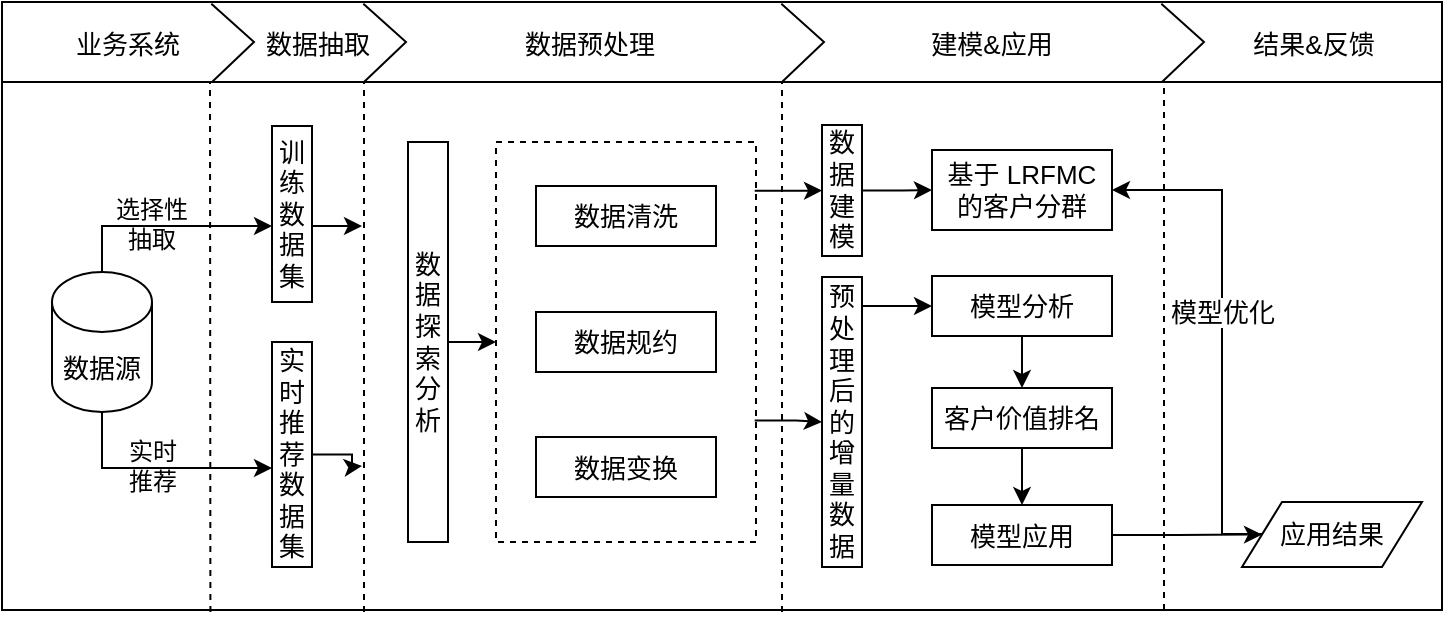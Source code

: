 <mxfile version="14.6.12" type="github">
  <diagram id="9iguRytOefzGohgwrTXt" name="第 1 页">
    <mxGraphModel dx="677" dy="336" grid="1" gridSize="10" guides="1" tooltips="1" connect="1" arrows="1" fold="1" page="1" pageScale="1" pageWidth="1169" pageHeight="827" math="0" shadow="0">
      <root>
        <mxCell id="0" />
        <mxCell id="1" parent="0" />
        <mxCell id="qNz3XhrPnHH5gYZnNce--1" value="" style="rounded=0;whiteSpace=wrap;html=1;fontSize=14;" vertex="1" parent="1">
          <mxGeometry x="70" y="110" width="720" height="304" as="geometry" />
        </mxCell>
        <mxCell id="qNz3XhrPnHH5gYZnNce--2" style="edgeStyle=orthogonalEdgeStyle;rounded=0;orthogonalLoop=1;jettySize=auto;html=1;exitX=0.5;exitY=0;exitDx=0;exitDy=0;exitPerimeter=0;" edge="1" parent="1" source="qNz3XhrPnHH5gYZnNce--4" target="qNz3XhrPnHH5gYZnNce--6">
          <mxGeometry relative="1" as="geometry">
            <Array as="points">
              <mxPoint x="120" y="222" />
            </Array>
          </mxGeometry>
        </mxCell>
        <mxCell id="qNz3XhrPnHH5gYZnNce--3" style="edgeStyle=orthogonalEdgeStyle;rounded=0;orthogonalLoop=1;jettySize=auto;html=1;exitX=0.5;exitY=1;exitDx=0;exitDy=0;exitPerimeter=0;" edge="1" parent="1" source="qNz3XhrPnHH5gYZnNce--4" target="qNz3XhrPnHH5gYZnNce--8">
          <mxGeometry relative="1" as="geometry">
            <Array as="points">
              <mxPoint x="120" y="343" />
            </Array>
          </mxGeometry>
        </mxCell>
        <mxCell id="qNz3XhrPnHH5gYZnNce--4" value="数据源" style="shape=cylinder3;whiteSpace=wrap;html=1;boundedLbl=1;backgroundOutline=1;size=15;fontSize=13;" vertex="1" parent="1">
          <mxGeometry x="95" y="245" width="50" height="70" as="geometry" />
        </mxCell>
        <mxCell id="qNz3XhrPnHH5gYZnNce--5" style="edgeStyle=orthogonalEdgeStyle;rounded=0;orthogonalLoop=1;jettySize=auto;html=1;" edge="1" parent="1" source="qNz3XhrPnHH5gYZnNce--6">
          <mxGeometry relative="1" as="geometry">
            <mxPoint x="250" y="222" as="targetPoint" />
            <Array as="points">
              <mxPoint x="249" y="222" />
              <mxPoint x="249" y="222" />
            </Array>
          </mxGeometry>
        </mxCell>
        <mxCell id="qNz3XhrPnHH5gYZnNce--6" value="训练数据集" style="rounded=0;whiteSpace=wrap;html=1;horizontal=1;fontSize=13;" vertex="1" parent="1">
          <mxGeometry x="205" y="172" width="20" height="88" as="geometry" />
        </mxCell>
        <mxCell id="qNz3XhrPnHH5gYZnNce--7" style="edgeStyle=orthogonalEdgeStyle;rounded=0;orthogonalLoop=1;jettySize=auto;html=1;" edge="1" parent="1" source="qNz3XhrPnHH5gYZnNce--8">
          <mxGeometry relative="1" as="geometry">
            <mxPoint x="250" y="342" as="targetPoint" />
          </mxGeometry>
        </mxCell>
        <mxCell id="qNz3XhrPnHH5gYZnNce--8" value="实时推荐数据集" style="rounded=0;whiteSpace=wrap;html=1;fontSize=13;" vertex="1" parent="1">
          <mxGeometry x="205" y="280" width="20" height="112.5" as="geometry" />
        </mxCell>
        <mxCell id="qNz3XhrPnHH5gYZnNce--9" value="基于 LRFMC 的客户分群" style="rounded=0;whiteSpace=wrap;html=1;fontSize=13;" vertex="1" parent="1">
          <mxGeometry x="535" y="184" width="90" height="40" as="geometry" />
        </mxCell>
        <mxCell id="qNz3XhrPnHH5gYZnNce--10" style="edgeStyle=orthogonalEdgeStyle;rounded=0;orthogonalLoop=1;jettySize=auto;html=1;" edge="1" parent="1" source="qNz3XhrPnHH5gYZnNce--11" target="qNz3XhrPnHH5gYZnNce--13">
          <mxGeometry relative="1" as="geometry" />
        </mxCell>
        <mxCell id="qNz3XhrPnHH5gYZnNce--11" value="客户价值排名" style="rounded=0;whiteSpace=wrap;html=1;fontSize=13;" vertex="1" parent="1">
          <mxGeometry x="535" y="303" width="90" height="30" as="geometry" />
        </mxCell>
        <mxCell id="qNz3XhrPnHH5gYZnNce--12" style="edgeStyle=orthogonalEdgeStyle;rounded=0;orthogonalLoop=1;jettySize=auto;html=1;fontSize=13;" edge="1" parent="1" source="qNz3XhrPnHH5gYZnNce--13" target="qNz3XhrPnHH5gYZnNce--15">
          <mxGeometry relative="1" as="geometry" />
        </mxCell>
        <mxCell id="qNz3XhrPnHH5gYZnNce--13" value="模型应用" style="rounded=0;whiteSpace=wrap;html=1;fontSize=13;" vertex="1" parent="1">
          <mxGeometry x="535" y="361.5" width="90" height="30" as="geometry" />
        </mxCell>
        <mxCell id="qNz3XhrPnHH5gYZnNce--14" style="edgeStyle=orthogonalEdgeStyle;rounded=0;orthogonalLoop=1;jettySize=auto;html=1;entryX=1;entryY=0.5;entryDx=0;entryDy=0;fontSize=13;exitX=0.144;exitY=0.431;exitDx=0;exitDy=0;exitPerimeter=0;" edge="1" parent="1">
          <mxGeometry relative="1" as="geometry">
            <Array as="points">
              <mxPoint x="680" y="376" />
              <mxPoint x="680" y="204" />
            </Array>
            <mxPoint x="702.96" y="376.008" as="sourcePoint" />
            <mxPoint x="625" y="204" as="targetPoint" />
          </mxGeometry>
        </mxCell>
        <mxCell id="qNz3XhrPnHH5gYZnNce--15" value="应用结果" style="shape=parallelogram;perimeter=parallelogramPerimeter;whiteSpace=wrap;html=1;fixedSize=1;fontSize=13;" vertex="1" parent="1">
          <mxGeometry x="690" y="360" width="90" height="32.5" as="geometry" />
        </mxCell>
        <mxCell id="qNz3XhrPnHH5gYZnNce--16" value="" style="endArrow=none;dashed=1;html=1;fontSize=13;exitX=0.145;exitY=1.003;exitDx=0;exitDy=0;exitPerimeter=0;" edge="1" parent="1">
          <mxGeometry width="50" height="50" relative="1" as="geometry">
            <mxPoint x="174.2" y="414.96" as="sourcePoint" />
            <mxPoint x="174" y="150" as="targetPoint" />
          </mxGeometry>
        </mxCell>
        <mxCell id="qNz3XhrPnHH5gYZnNce--17" value="" style="endArrow=none;dashed=1;html=1;fontSize=13;exitX=0.145;exitY=1.003;exitDx=0;exitDy=0;exitPerimeter=0;" edge="1" parent="1">
          <mxGeometry width="50" height="50" relative="1" as="geometry">
            <mxPoint x="251" y="414.96" as="sourcePoint" />
            <mxPoint x="251" y="150" as="targetPoint" />
          </mxGeometry>
        </mxCell>
        <mxCell id="qNz3XhrPnHH5gYZnNce--18" value="" style="endArrow=none;dashed=1;html=1;fontSize=13;exitX=0.145;exitY=1.003;exitDx=0;exitDy=0;exitPerimeter=0;" edge="1" parent="1">
          <mxGeometry width="50" height="50" relative="1" as="geometry">
            <mxPoint x="460" y="414.96" as="sourcePoint" />
            <mxPoint x="460" y="150" as="targetPoint" />
          </mxGeometry>
        </mxCell>
        <mxCell id="qNz3XhrPnHH5gYZnNce--19" value="" style="endArrow=none;dashed=1;html=1;fontSize=13;exitX=0.145;exitY=1.003;exitDx=0;exitDy=0;exitPerimeter=0;" edge="1" parent="1">
          <mxGeometry width="50" height="50" relative="1" as="geometry">
            <mxPoint x="651" y="413.96" as="sourcePoint" />
            <mxPoint x="651" y="150" as="targetPoint" />
          </mxGeometry>
        </mxCell>
        <mxCell id="qNz3XhrPnHH5gYZnNce--20" value="模型优化" style="text;html=1;strokeColor=none;fillColor=none;align=center;verticalAlign=middle;whiteSpace=wrap;rounded=0;fontSize=13;labelBackgroundColor=#ffffff;" vertex="1" parent="1">
          <mxGeometry x="648" y="254.5" width="65" height="20" as="geometry" />
        </mxCell>
        <mxCell id="qNz3XhrPnHH5gYZnNce--21" value="" style="endArrow=none;html=1;fontSize=13;" edge="1" parent="1">
          <mxGeometry width="50" height="50" relative="1" as="geometry">
            <mxPoint x="70" y="150" as="sourcePoint" />
            <mxPoint x="790" y="150" as="targetPoint" />
          </mxGeometry>
        </mxCell>
        <mxCell id="qNz3XhrPnHH5gYZnNce--22" value="" style="endArrow=none;html=1;fontSize=13;entryX=0.809;entryY=0.003;entryDx=0;entryDy=0;entryPerimeter=0;rounded=0;" edge="1" parent="1">
          <mxGeometry width="50" height="50" relative="1" as="geometry">
            <mxPoint x="650" y="150" as="sourcePoint" />
            <mxPoint x="649.66" y="110.912" as="targetPoint" />
            <Array as="points">
              <mxPoint x="671" y="130" />
            </Array>
          </mxGeometry>
        </mxCell>
        <mxCell id="qNz3XhrPnHH5gYZnNce--23" value="" style="endArrow=none;html=1;fontSize=13;entryX=0.809;entryY=0.003;entryDx=0;entryDy=0;entryPerimeter=0;rounded=0;" edge="1" parent="1">
          <mxGeometry width="50" height="50" relative="1" as="geometry">
            <mxPoint x="460" y="150" as="sourcePoint" />
            <mxPoint x="459.66" y="110.912" as="targetPoint" />
            <Array as="points">
              <mxPoint x="481" y="130" />
            </Array>
          </mxGeometry>
        </mxCell>
        <mxCell id="qNz3XhrPnHH5gYZnNce--24" value="" style="endArrow=none;html=1;fontSize=13;entryX=0.809;entryY=0.003;entryDx=0;entryDy=0;entryPerimeter=0;rounded=0;" edge="1" parent="1">
          <mxGeometry width="50" height="50" relative="1" as="geometry">
            <mxPoint x="251" y="150" as="sourcePoint" />
            <mxPoint x="250.66" y="110.912" as="targetPoint" />
            <Array as="points">
              <mxPoint x="272" y="130" />
            </Array>
          </mxGeometry>
        </mxCell>
        <mxCell id="qNz3XhrPnHH5gYZnNce--25" value="" style="endArrow=none;html=1;fontSize=13;entryX=0.809;entryY=0.003;entryDx=0;entryDy=0;entryPerimeter=0;rounded=0;" edge="1" parent="1">
          <mxGeometry width="50" height="50" relative="1" as="geometry">
            <mxPoint x="175" y="150" as="sourcePoint" />
            <mxPoint x="174.66" y="110.912" as="targetPoint" />
            <Array as="points">
              <mxPoint x="196" y="130" />
            </Array>
          </mxGeometry>
        </mxCell>
        <mxCell id="qNz3XhrPnHH5gYZnNce--26" value="结果&amp;amp;反馈" style="text;html=1;strokeColor=none;fillColor=none;align=center;verticalAlign=middle;whiteSpace=wrap;rounded=0;labelBackgroundColor=#ffffff;fontSize=13;" vertex="1" parent="1">
          <mxGeometry x="691" y="121" width="70" height="20" as="geometry" />
        </mxCell>
        <mxCell id="qNz3XhrPnHH5gYZnNce--27" value="建模&amp;amp;应用" style="text;html=1;strokeColor=none;fillColor=none;align=center;verticalAlign=middle;whiteSpace=wrap;rounded=0;labelBackgroundColor=#ffffff;fontSize=13;" vertex="1" parent="1">
          <mxGeometry x="520" y="121" width="90" height="20" as="geometry" />
        </mxCell>
        <mxCell id="qNz3XhrPnHH5gYZnNce--28" value="数据预处理" style="text;html=1;strokeColor=none;fillColor=none;align=center;verticalAlign=middle;whiteSpace=wrap;rounded=0;labelBackgroundColor=#ffffff;fontSize=13;" vertex="1" parent="1">
          <mxGeometry x="304" y="121" width="120" height="20" as="geometry" />
        </mxCell>
        <mxCell id="qNz3XhrPnHH5gYZnNce--29" value="数据抽取" style="text;html=1;strokeColor=none;fillColor=none;align=center;verticalAlign=middle;whiteSpace=wrap;rounded=0;labelBackgroundColor=#ffffff;fontSize=13;" vertex="1" parent="1">
          <mxGeometry x="183" y="121" width="90" height="20" as="geometry" />
        </mxCell>
        <mxCell id="qNz3XhrPnHH5gYZnNce--30" value="业务系统" style="text;html=1;strokeColor=none;fillColor=none;align=center;verticalAlign=middle;whiteSpace=wrap;rounded=0;labelBackgroundColor=#ffffff;fontSize=13;" vertex="1" parent="1">
          <mxGeometry x="88" y="121" width="90" height="20" as="geometry" />
        </mxCell>
        <mxCell id="qNz3XhrPnHH5gYZnNce--31" value="" style="group" vertex="1" connectable="0" parent="1">
          <mxGeometry x="317" y="180" width="130" height="200" as="geometry" />
        </mxCell>
        <mxCell id="qNz3XhrPnHH5gYZnNce--32" value="" style="rounded=0;whiteSpace=wrap;html=1;dashed=1;fontSize=13;" vertex="1" parent="qNz3XhrPnHH5gYZnNce--31">
          <mxGeometry width="130" height="200" as="geometry" />
        </mxCell>
        <mxCell id="qNz3XhrPnHH5gYZnNce--33" value="数据清洗" style="rounded=0;whiteSpace=wrap;html=1;fontSize=13;" vertex="1" parent="qNz3XhrPnHH5gYZnNce--31">
          <mxGeometry x="20" y="22" width="90" height="30" as="geometry" />
        </mxCell>
        <mxCell id="qNz3XhrPnHH5gYZnNce--34" value="数据变换" style="rounded=0;whiteSpace=wrap;html=1;fontSize=13;" vertex="1" parent="qNz3XhrPnHH5gYZnNce--31">
          <mxGeometry x="20" y="147.5" width="90" height="30" as="geometry" />
        </mxCell>
        <mxCell id="qNz3XhrPnHH5gYZnNce--35" value="数据规约" style="rounded=0;whiteSpace=wrap;html=1;fontSize=13;" vertex="1" parent="qNz3XhrPnHH5gYZnNce--31">
          <mxGeometry x="20" y="85" width="90" height="30" as="geometry" />
        </mxCell>
        <mxCell id="qNz3XhrPnHH5gYZnNce--36" style="edgeStyle=orthogonalEdgeStyle;rounded=0;orthogonalLoop=1;jettySize=auto;html=1;entryX=0;entryY=0.5;entryDx=0;entryDy=0;" edge="1" parent="1" source="qNz3XhrPnHH5gYZnNce--37" target="qNz3XhrPnHH5gYZnNce--32">
          <mxGeometry relative="1" as="geometry" />
        </mxCell>
        <mxCell id="qNz3XhrPnHH5gYZnNce--37" value="数据探索分析" style="rounded=0;whiteSpace=wrap;html=1;fontSize=13;" vertex="1" parent="1">
          <mxGeometry x="273" y="180" width="20" height="200" as="geometry" />
        </mxCell>
        <mxCell id="qNz3XhrPnHH5gYZnNce--38" style="edgeStyle=orthogonalEdgeStyle;rounded=0;orthogonalLoop=1;jettySize=auto;html=1;" edge="1" parent="1" source="qNz3XhrPnHH5gYZnNce--39" target="qNz3XhrPnHH5gYZnNce--9">
          <mxGeometry relative="1" as="geometry" />
        </mxCell>
        <mxCell id="qNz3XhrPnHH5gYZnNce--39" value="数据建模" style="rounded=0;whiteSpace=wrap;html=1;horizontal=1;fontSize=13;" vertex="1" parent="1">
          <mxGeometry x="480" y="171.5" width="20" height="65.5" as="geometry" />
        </mxCell>
        <mxCell id="qNz3XhrPnHH5gYZnNce--40" style="edgeStyle=orthogonalEdgeStyle;rounded=0;orthogonalLoop=1;jettySize=auto;html=1;" edge="1" parent="1" source="qNz3XhrPnHH5gYZnNce--41" target="qNz3XhrPnHH5gYZnNce--43">
          <mxGeometry relative="1" as="geometry">
            <Array as="points">
              <mxPoint x="510" y="262" />
              <mxPoint x="510" y="262" />
            </Array>
          </mxGeometry>
        </mxCell>
        <mxCell id="qNz3XhrPnHH5gYZnNce--41" value="预处理后的增量数据" style="rounded=0;whiteSpace=wrap;html=1;horizontal=1;fontSize=13;" vertex="1" parent="1">
          <mxGeometry x="480" y="247.5" width="20" height="145" as="geometry" />
        </mxCell>
        <mxCell id="qNz3XhrPnHH5gYZnNce--42" style="edgeStyle=orthogonalEdgeStyle;rounded=0;orthogonalLoop=1;jettySize=auto;html=1;" edge="1" parent="1" source="qNz3XhrPnHH5gYZnNce--43" target="qNz3XhrPnHH5gYZnNce--11">
          <mxGeometry relative="1" as="geometry" />
        </mxCell>
        <mxCell id="qNz3XhrPnHH5gYZnNce--43" value="模型分析" style="rounded=0;whiteSpace=wrap;html=1;fontSize=13;" vertex="1" parent="1">
          <mxGeometry x="535" y="247" width="90" height="30" as="geometry" />
        </mxCell>
        <mxCell id="qNz3XhrPnHH5gYZnNce--44" style="edgeStyle=orthogonalEdgeStyle;rounded=0;orthogonalLoop=1;jettySize=auto;html=1;exitX=0.995;exitY=0.122;exitDx=0;exitDy=0;exitPerimeter=0;" edge="1" parent="1" target="qNz3XhrPnHH5gYZnNce--39" source="qNz3XhrPnHH5gYZnNce--32">
          <mxGeometry relative="1" as="geometry">
            <mxPoint x="460" y="204" as="sourcePoint" />
            <Array as="points" />
          </mxGeometry>
        </mxCell>
        <mxCell id="qNz3XhrPnHH5gYZnNce--45" style="edgeStyle=orthogonalEdgeStyle;rounded=0;orthogonalLoop=1;jettySize=auto;html=1;exitX=0.995;exitY=0.696;exitDx=0;exitDy=0;exitPerimeter=0;" edge="1" parent="1" target="qNz3XhrPnHH5gYZnNce--41" source="qNz3XhrPnHH5gYZnNce--32">
          <mxGeometry relative="1" as="geometry">
            <mxPoint x="460" y="320" as="sourcePoint" />
            <Array as="points" />
          </mxGeometry>
        </mxCell>
        <mxCell id="qNz3XhrPnHH5gYZnNce--46" value="选择性抽取" style="text;html=1;strokeColor=none;fillColor=none;align=center;verticalAlign=middle;whiteSpace=wrap;rounded=0;" vertex="1" parent="1">
          <mxGeometry x="125" y="211" width="40" height="20" as="geometry" />
        </mxCell>
        <mxCell id="qNz3XhrPnHH5gYZnNce--48" value="实时推荐" style="text;html=1;strokeColor=none;fillColor=none;align=center;verticalAlign=middle;whiteSpace=wrap;rounded=0;" vertex="1" parent="1">
          <mxGeometry x="128" y="332" width="35" height="20" as="geometry" />
        </mxCell>
      </root>
    </mxGraphModel>
  </diagram>
</mxfile>
